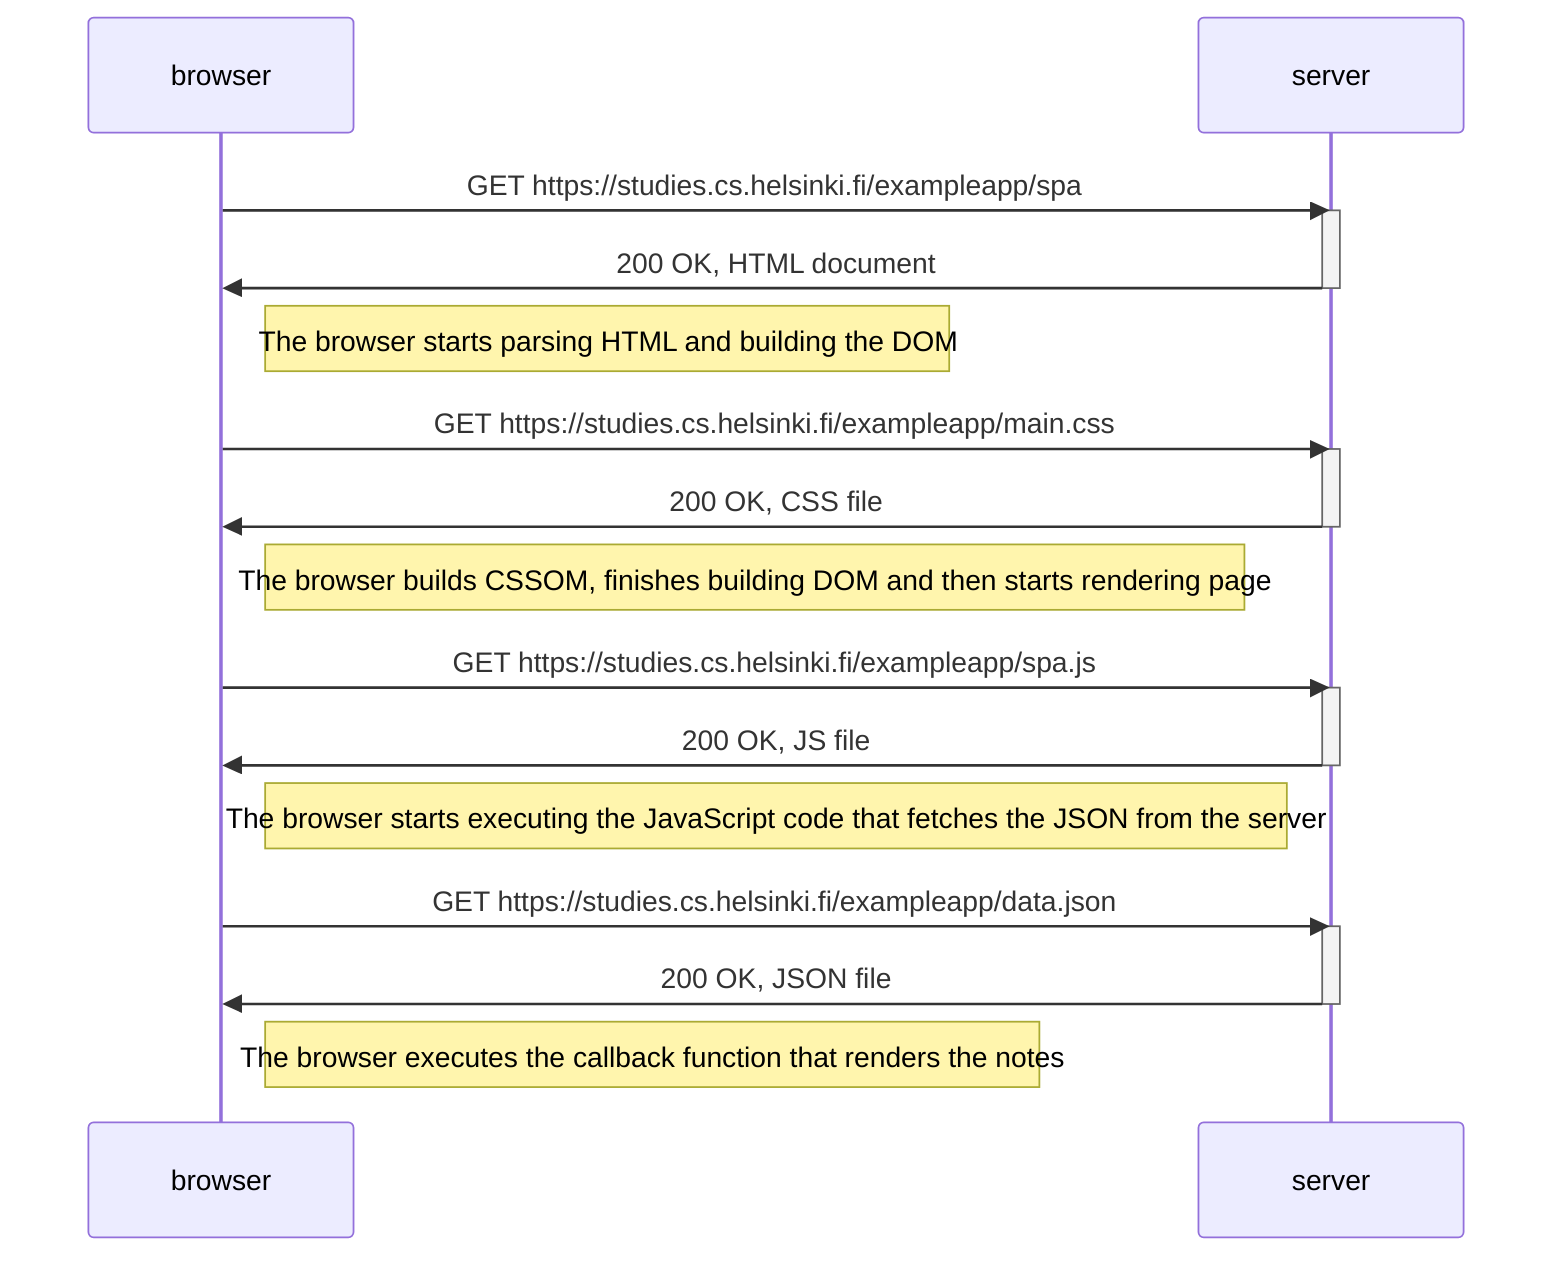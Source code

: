 sequenceDiagram
participant browser
participant server

browser->>server: GET https://studies.cs.helsinki.fi/exampleapp/spa
activate server
server->>browser: 200 OK, HTML document
deactivate server

Note right of browser: The browser starts parsing HTML and building the DOM

browser->>server: GET https://studies.cs.helsinki.fi/exampleapp/main.css
activate server
server->>browser: 200 OK, CSS file
deactivate server

Note right of browser: The browser builds CSSOM, finishes building DOM and then starts rendering page

browser->>server: GET https://studies.cs.helsinki.fi/exampleapp/spa.js
activate server
server->>browser: 200 OK, JS file
deactivate server

Note right of browser: The browser starts executing the JavaScript code that fetches the JSON from the server

browser->>server: GET https://studies.cs.helsinki.fi/exampleapp/data.json
activate server
server->>browser: 200 OK, JSON file
deactivate server

Note right of browser: The browser executes the callback function that renders the notes